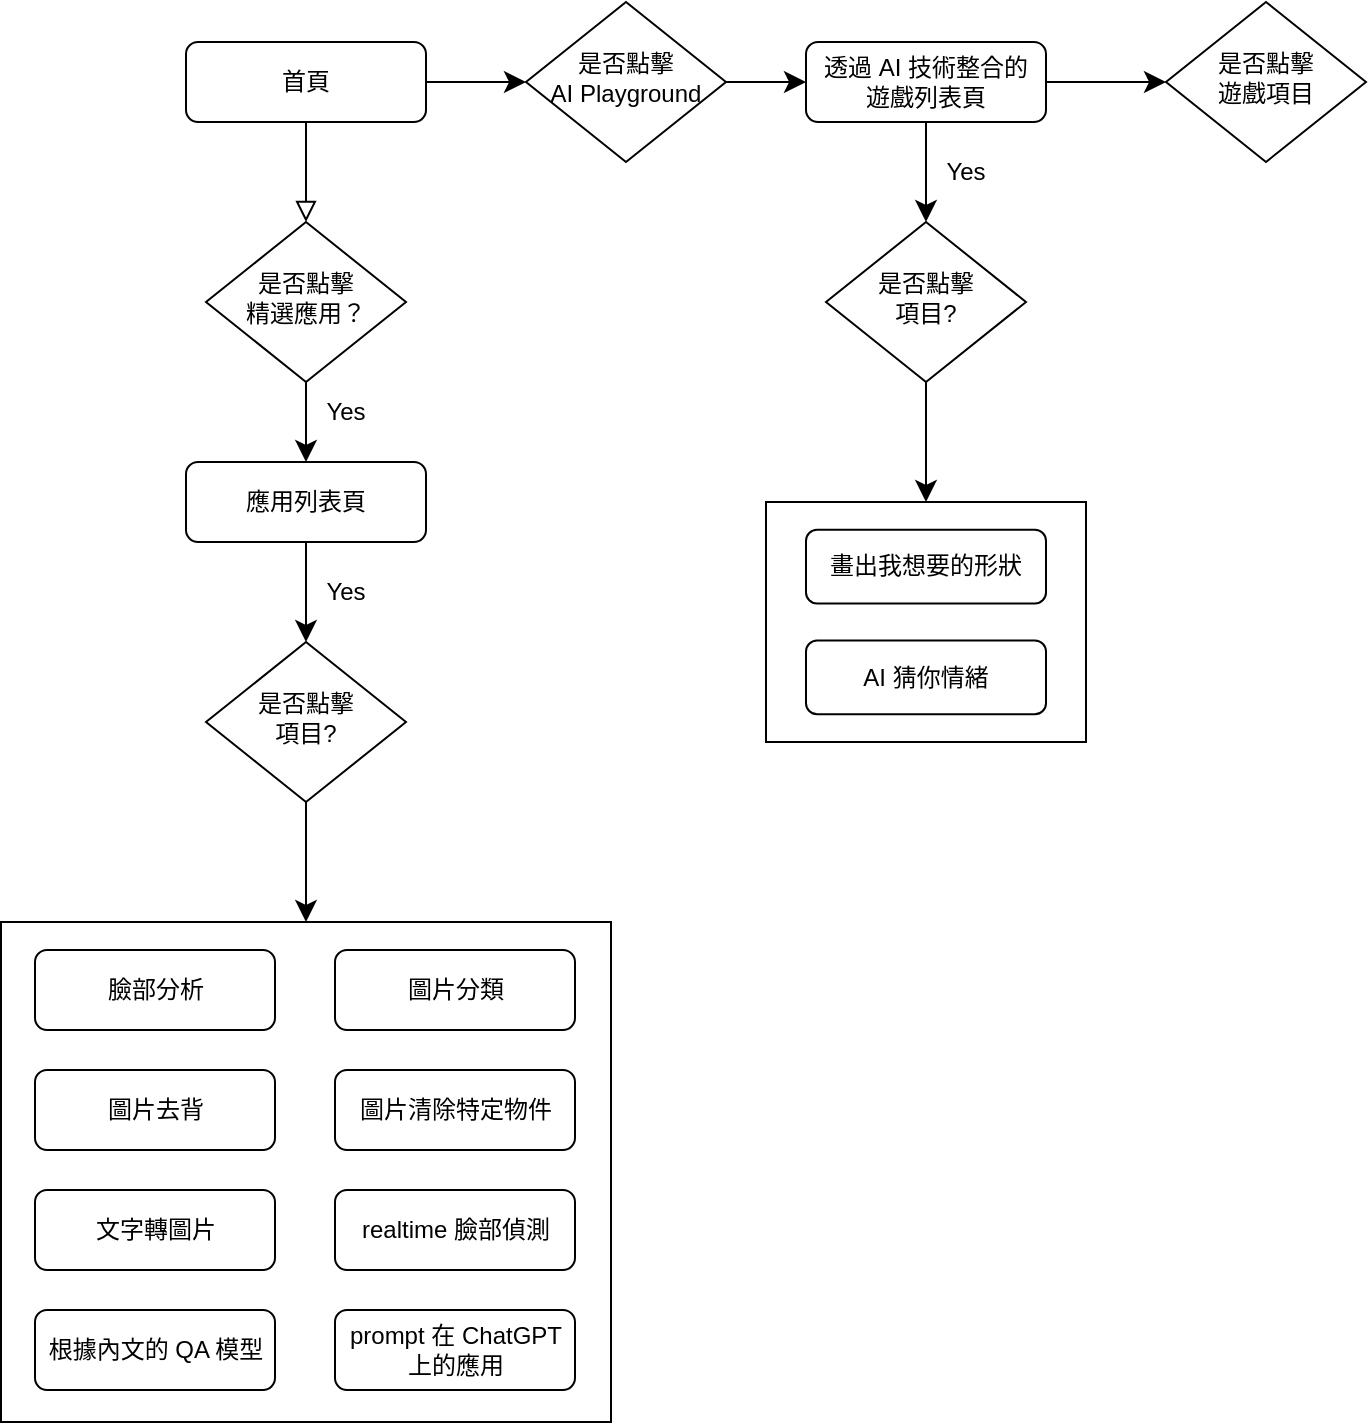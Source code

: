 <mxfile version="21.3.8" type="github">
  <diagram id="C5RBs43oDa-KdzZeNtuy" name="Page-1">
    <mxGraphModel dx="847" dy="651" grid="1" gridSize="10" guides="1" tooltips="1" connect="1" arrows="1" fold="1" page="1" pageScale="1" pageWidth="827" pageHeight="1169" math="0" shadow="0">
      <root>
        <mxCell id="WIyWlLk6GJQsqaUBKTNV-0" />
        <mxCell id="WIyWlLk6GJQsqaUBKTNV-1" parent="WIyWlLk6GJQsqaUBKTNV-0" />
        <mxCell id="WIyWlLk6GJQsqaUBKTNV-2" value="" style="rounded=0;html=1;jettySize=auto;orthogonalLoop=1;fontSize=11;endArrow=block;endFill=0;endSize=8;strokeWidth=1;shadow=0;labelBackgroundColor=none;edgeStyle=orthogonalEdgeStyle;" parent="WIyWlLk6GJQsqaUBKTNV-1" source="WIyWlLk6GJQsqaUBKTNV-3" target="WIyWlLk6GJQsqaUBKTNV-6" edge="1">
          <mxGeometry relative="1" as="geometry" />
        </mxCell>
        <mxCell id="ENmbn9L6dxske6XHu0BQ-8" value="" style="edgeStyle=none;curved=1;rounded=0;orthogonalLoop=1;jettySize=auto;html=1;fontSize=12;startSize=8;endSize=8;" parent="WIyWlLk6GJQsqaUBKTNV-1" source="WIyWlLk6GJQsqaUBKTNV-3" target="ENmbn9L6dxske6XHu0BQ-6" edge="1">
          <mxGeometry relative="1" as="geometry" />
        </mxCell>
        <mxCell id="WIyWlLk6GJQsqaUBKTNV-3" value="首頁" style="rounded=1;whiteSpace=wrap;html=1;fontSize=12;glass=0;strokeWidth=1;shadow=0;" parent="WIyWlLk6GJQsqaUBKTNV-1" vertex="1">
          <mxGeometry x="160" y="80" width="120" height="40" as="geometry" />
        </mxCell>
        <mxCell id="ENmbn9L6dxske6XHu0BQ-14" value="" style="edgeStyle=none;curved=1;rounded=0;orthogonalLoop=1;jettySize=auto;html=1;fontSize=12;startSize=8;endSize=8;" parent="WIyWlLk6GJQsqaUBKTNV-1" source="WIyWlLk6GJQsqaUBKTNV-6" target="WIyWlLk6GJQsqaUBKTNV-11" edge="1">
          <mxGeometry relative="1" as="geometry" />
        </mxCell>
        <mxCell id="WIyWlLk6GJQsqaUBKTNV-6" value="是否點擊&lt;br&gt;精選應用？" style="rhombus;whiteSpace=wrap;html=1;shadow=0;fontFamily=Helvetica;fontSize=12;align=center;strokeWidth=1;spacing=6;spacingTop=-4;" parent="WIyWlLk6GJQsqaUBKTNV-1" vertex="1">
          <mxGeometry x="170" y="170" width="100" height="80" as="geometry" />
        </mxCell>
        <mxCell id="hdifzTVistezPJ_OjFt2-1" value="" style="edgeStyle=none;curved=1;rounded=0;orthogonalLoop=1;jettySize=auto;html=1;fontSize=12;startSize=8;endSize=8;" edge="1" parent="WIyWlLk6GJQsqaUBKTNV-1" source="WIyWlLk6GJQsqaUBKTNV-11" target="hdifzTVistezPJ_OjFt2-0">
          <mxGeometry relative="1" as="geometry" />
        </mxCell>
        <mxCell id="WIyWlLk6GJQsqaUBKTNV-11" value="應用列表頁" style="rounded=1;whiteSpace=wrap;html=1;fontSize=12;glass=0;strokeWidth=1;shadow=0;" parent="WIyWlLk6GJQsqaUBKTNV-1" vertex="1">
          <mxGeometry x="160" y="290" width="120" height="40" as="geometry" />
        </mxCell>
        <mxCell id="ENmbn9L6dxske6XHu0BQ-3" value="Yes" style="text;html=1;strokeColor=none;fillColor=none;align=center;verticalAlign=middle;whiteSpace=wrap;rounded=0;" parent="WIyWlLk6GJQsqaUBKTNV-1" vertex="1">
          <mxGeometry x="210" y="250" width="60" height="30" as="geometry" />
        </mxCell>
        <mxCell id="ENmbn9L6dxske6XHu0BQ-10" value="" style="edgeStyle=none;curved=1;rounded=0;orthogonalLoop=1;jettySize=auto;html=1;fontSize=12;startSize=8;endSize=8;" parent="WIyWlLk6GJQsqaUBKTNV-1" source="ENmbn9L6dxske6XHu0BQ-6" target="ENmbn9L6dxske6XHu0BQ-9" edge="1">
          <mxGeometry relative="1" as="geometry" />
        </mxCell>
        <mxCell id="ENmbn9L6dxske6XHu0BQ-6" value="是否點擊&lt;br&gt;AI Playground" style="rhombus;whiteSpace=wrap;html=1;shadow=0;fontFamily=Helvetica;fontSize=12;align=center;strokeWidth=1;spacing=6;spacingTop=-4;" parent="WIyWlLk6GJQsqaUBKTNV-1" vertex="1">
          <mxGeometry x="330" y="60" width="100" height="80" as="geometry" />
        </mxCell>
        <mxCell id="ENmbn9L6dxske6XHu0BQ-12" value="" style="edgeStyle=none;curved=1;rounded=0;orthogonalLoop=1;jettySize=auto;html=1;fontSize=12;startSize=8;endSize=8;" parent="WIyWlLk6GJQsqaUBKTNV-1" source="ENmbn9L6dxske6XHu0BQ-9" target="ENmbn9L6dxske6XHu0BQ-11" edge="1">
          <mxGeometry relative="1" as="geometry" />
        </mxCell>
        <mxCell id="hdifzTVistezPJ_OjFt2-16" value="" style="edgeStyle=none;curved=1;rounded=0;orthogonalLoop=1;jettySize=auto;html=1;fontSize=12;startSize=8;endSize=8;" edge="1" parent="WIyWlLk6GJQsqaUBKTNV-1" source="ENmbn9L6dxske6XHu0BQ-9" target="hdifzTVistezPJ_OjFt2-15">
          <mxGeometry relative="1" as="geometry" />
        </mxCell>
        <mxCell id="ENmbn9L6dxske6XHu0BQ-9" value="透過 AI 技術整合的&lt;br&gt;遊戲列表頁" style="rounded=1;whiteSpace=wrap;html=1;fontSize=12;glass=0;strokeWidth=1;shadow=0;" parent="WIyWlLk6GJQsqaUBKTNV-1" vertex="1">
          <mxGeometry x="470" y="80" width="120" height="40" as="geometry" />
        </mxCell>
        <mxCell id="ENmbn9L6dxske6XHu0BQ-11" value="是否點擊&lt;br&gt;遊戲項目" style="rhombus;whiteSpace=wrap;html=1;shadow=0;fontFamily=Helvetica;fontSize=12;align=center;strokeWidth=1;spacing=6;spacingTop=-4;" parent="WIyWlLk6GJQsqaUBKTNV-1" vertex="1">
          <mxGeometry x="650" y="60" width="100" height="80" as="geometry" />
        </mxCell>
        <mxCell id="hdifzTVistezPJ_OjFt2-28" value="" style="edgeStyle=none;curved=1;rounded=0;orthogonalLoop=1;jettySize=auto;html=1;fontSize=12;startSize=8;endSize=8;entryX=0.5;entryY=0;entryDx=0;entryDy=0;" edge="1" parent="WIyWlLk6GJQsqaUBKTNV-1" source="hdifzTVistezPJ_OjFt2-0" target="hdifzTVistezPJ_OjFt2-25">
          <mxGeometry relative="1" as="geometry" />
        </mxCell>
        <mxCell id="hdifzTVistezPJ_OjFt2-0" value="是否點擊&lt;br&gt;項目?" style="rhombus;whiteSpace=wrap;html=1;shadow=0;fontFamily=Helvetica;fontSize=12;align=center;strokeWidth=1;spacing=6;spacingTop=-4;" vertex="1" parent="WIyWlLk6GJQsqaUBKTNV-1">
          <mxGeometry x="170" y="380" width="100" height="80" as="geometry" />
        </mxCell>
        <mxCell id="hdifzTVistezPJ_OjFt2-14" value="Yes" style="text;html=1;strokeColor=none;fillColor=none;align=center;verticalAlign=middle;whiteSpace=wrap;rounded=0;" vertex="1" parent="WIyWlLk6GJQsqaUBKTNV-1">
          <mxGeometry x="210" y="340" width="60" height="30" as="geometry" />
        </mxCell>
        <mxCell id="hdifzTVistezPJ_OjFt2-24" value="" style="edgeStyle=none;curved=1;rounded=0;orthogonalLoop=1;jettySize=auto;html=1;fontSize=12;startSize=8;endSize=8;" edge="1" parent="WIyWlLk6GJQsqaUBKTNV-1" source="hdifzTVistezPJ_OjFt2-15" target="hdifzTVistezPJ_OjFt2-23">
          <mxGeometry relative="1" as="geometry" />
        </mxCell>
        <mxCell id="hdifzTVistezPJ_OjFt2-15" value="是否點擊&lt;br&gt;項目?" style="rhombus;whiteSpace=wrap;html=1;shadow=0;fontFamily=Helvetica;fontSize=12;align=center;strokeWidth=1;spacing=6;spacingTop=-4;" vertex="1" parent="WIyWlLk6GJQsqaUBKTNV-1">
          <mxGeometry x="480" y="170" width="100" height="80" as="geometry" />
        </mxCell>
        <mxCell id="hdifzTVistezPJ_OjFt2-17" value="Yes" style="text;html=1;strokeColor=none;fillColor=none;align=center;verticalAlign=middle;whiteSpace=wrap;rounded=0;" vertex="1" parent="WIyWlLk6GJQsqaUBKTNV-1">
          <mxGeometry x="520" y="130" width="60" height="30" as="geometry" />
        </mxCell>
        <mxCell id="hdifzTVistezPJ_OjFt2-29" value="" style="group" vertex="1" connectable="0" parent="WIyWlLk6GJQsqaUBKTNV-1">
          <mxGeometry x="67.5" y="520" width="305" height="250" as="geometry" />
        </mxCell>
        <mxCell id="hdifzTVistezPJ_OjFt2-25" value="" style="rounded=0;whiteSpace=wrap;html=1;fontSize=16;fillColor=none;" vertex="1" parent="hdifzTVistezPJ_OjFt2-29">
          <mxGeometry width="305" height="250" as="geometry" />
        </mxCell>
        <mxCell id="hdifzTVistezPJ_OjFt2-3" value="臉部分析" style="rounded=1;whiteSpace=wrap;html=1;fontSize=12;glass=0;strokeWidth=1;shadow=0;" vertex="1" parent="hdifzTVistezPJ_OjFt2-29">
          <mxGeometry x="17" y="14" width="120" height="40" as="geometry" />
        </mxCell>
        <mxCell id="hdifzTVistezPJ_OjFt2-4" value="圖片分類" style="rounded=1;whiteSpace=wrap;html=1;fontSize=12;glass=0;strokeWidth=1;shadow=0;" vertex="1" parent="hdifzTVistezPJ_OjFt2-29">
          <mxGeometry x="167" y="14" width="120" height="40" as="geometry" />
        </mxCell>
        <mxCell id="hdifzTVistezPJ_OjFt2-5" value="圖片去背" style="rounded=1;whiteSpace=wrap;html=1;fontSize=12;glass=0;strokeWidth=1;shadow=0;" vertex="1" parent="hdifzTVistezPJ_OjFt2-29">
          <mxGeometry x="17" y="74" width="120" height="40" as="geometry" />
        </mxCell>
        <mxCell id="hdifzTVistezPJ_OjFt2-6" value="圖片清除特定物件" style="rounded=1;whiteSpace=wrap;html=1;fontSize=12;glass=0;strokeWidth=1;shadow=0;" vertex="1" parent="hdifzTVistezPJ_OjFt2-29">
          <mxGeometry x="167" y="74" width="120" height="40" as="geometry" />
        </mxCell>
        <mxCell id="hdifzTVistezPJ_OjFt2-7" value="文字轉圖片" style="rounded=1;whiteSpace=wrap;html=1;fontSize=12;glass=0;strokeWidth=1;shadow=0;" vertex="1" parent="hdifzTVistezPJ_OjFt2-29">
          <mxGeometry x="17" y="134" width="120" height="40" as="geometry" />
        </mxCell>
        <mxCell id="hdifzTVistezPJ_OjFt2-8" value="realtime 臉部偵測" style="rounded=1;whiteSpace=wrap;html=1;fontSize=12;glass=0;strokeWidth=1;shadow=0;" vertex="1" parent="hdifzTVistezPJ_OjFt2-29">
          <mxGeometry x="167" y="134" width="120" height="40" as="geometry" />
        </mxCell>
        <mxCell id="hdifzTVistezPJ_OjFt2-9" value="根據內文的 QA 模型" style="rounded=1;whiteSpace=wrap;html=1;fontSize=12;glass=0;strokeWidth=1;shadow=0;" vertex="1" parent="hdifzTVistezPJ_OjFt2-29">
          <mxGeometry x="17" y="194" width="120" height="40" as="geometry" />
        </mxCell>
        <mxCell id="hdifzTVistezPJ_OjFt2-10" value="prompt 在 ChatGPT 上的應用" style="rounded=1;whiteSpace=wrap;html=1;fontSize=12;glass=0;strokeWidth=1;shadow=0;" vertex="1" parent="hdifzTVistezPJ_OjFt2-29">
          <mxGeometry x="167" y="194" width="120" height="40" as="geometry" />
        </mxCell>
        <mxCell id="hdifzTVistezPJ_OjFt2-30" value="" style="group" vertex="1" connectable="0" parent="WIyWlLk6GJQsqaUBKTNV-1">
          <mxGeometry x="450" y="310" width="160" height="120" as="geometry" />
        </mxCell>
        <mxCell id="hdifzTVistezPJ_OjFt2-23" value="" style="rounded=0;whiteSpace=wrap;html=1;fontSize=16;fillColor=none;" vertex="1" parent="hdifzTVistezPJ_OjFt2-30">
          <mxGeometry width="160" height="120" as="geometry" />
        </mxCell>
        <mxCell id="hdifzTVistezPJ_OjFt2-11" value="畫出我想要的形狀" style="rounded=1;whiteSpace=wrap;html=1;fontSize=12;glass=0;strokeWidth=1;shadow=0;" vertex="1" parent="hdifzTVistezPJ_OjFt2-30">
          <mxGeometry x="20" y="13.851" width="120" height="36.923" as="geometry" />
        </mxCell>
        <mxCell id="hdifzTVistezPJ_OjFt2-12" value="AI 猜你情緒" style="rounded=1;whiteSpace=wrap;html=1;fontSize=12;glass=0;strokeWidth=1;shadow=0;" vertex="1" parent="hdifzTVistezPJ_OjFt2-30">
          <mxGeometry x="20" y="69.235" width="120" height="36.923" as="geometry" />
        </mxCell>
      </root>
    </mxGraphModel>
  </diagram>
</mxfile>
